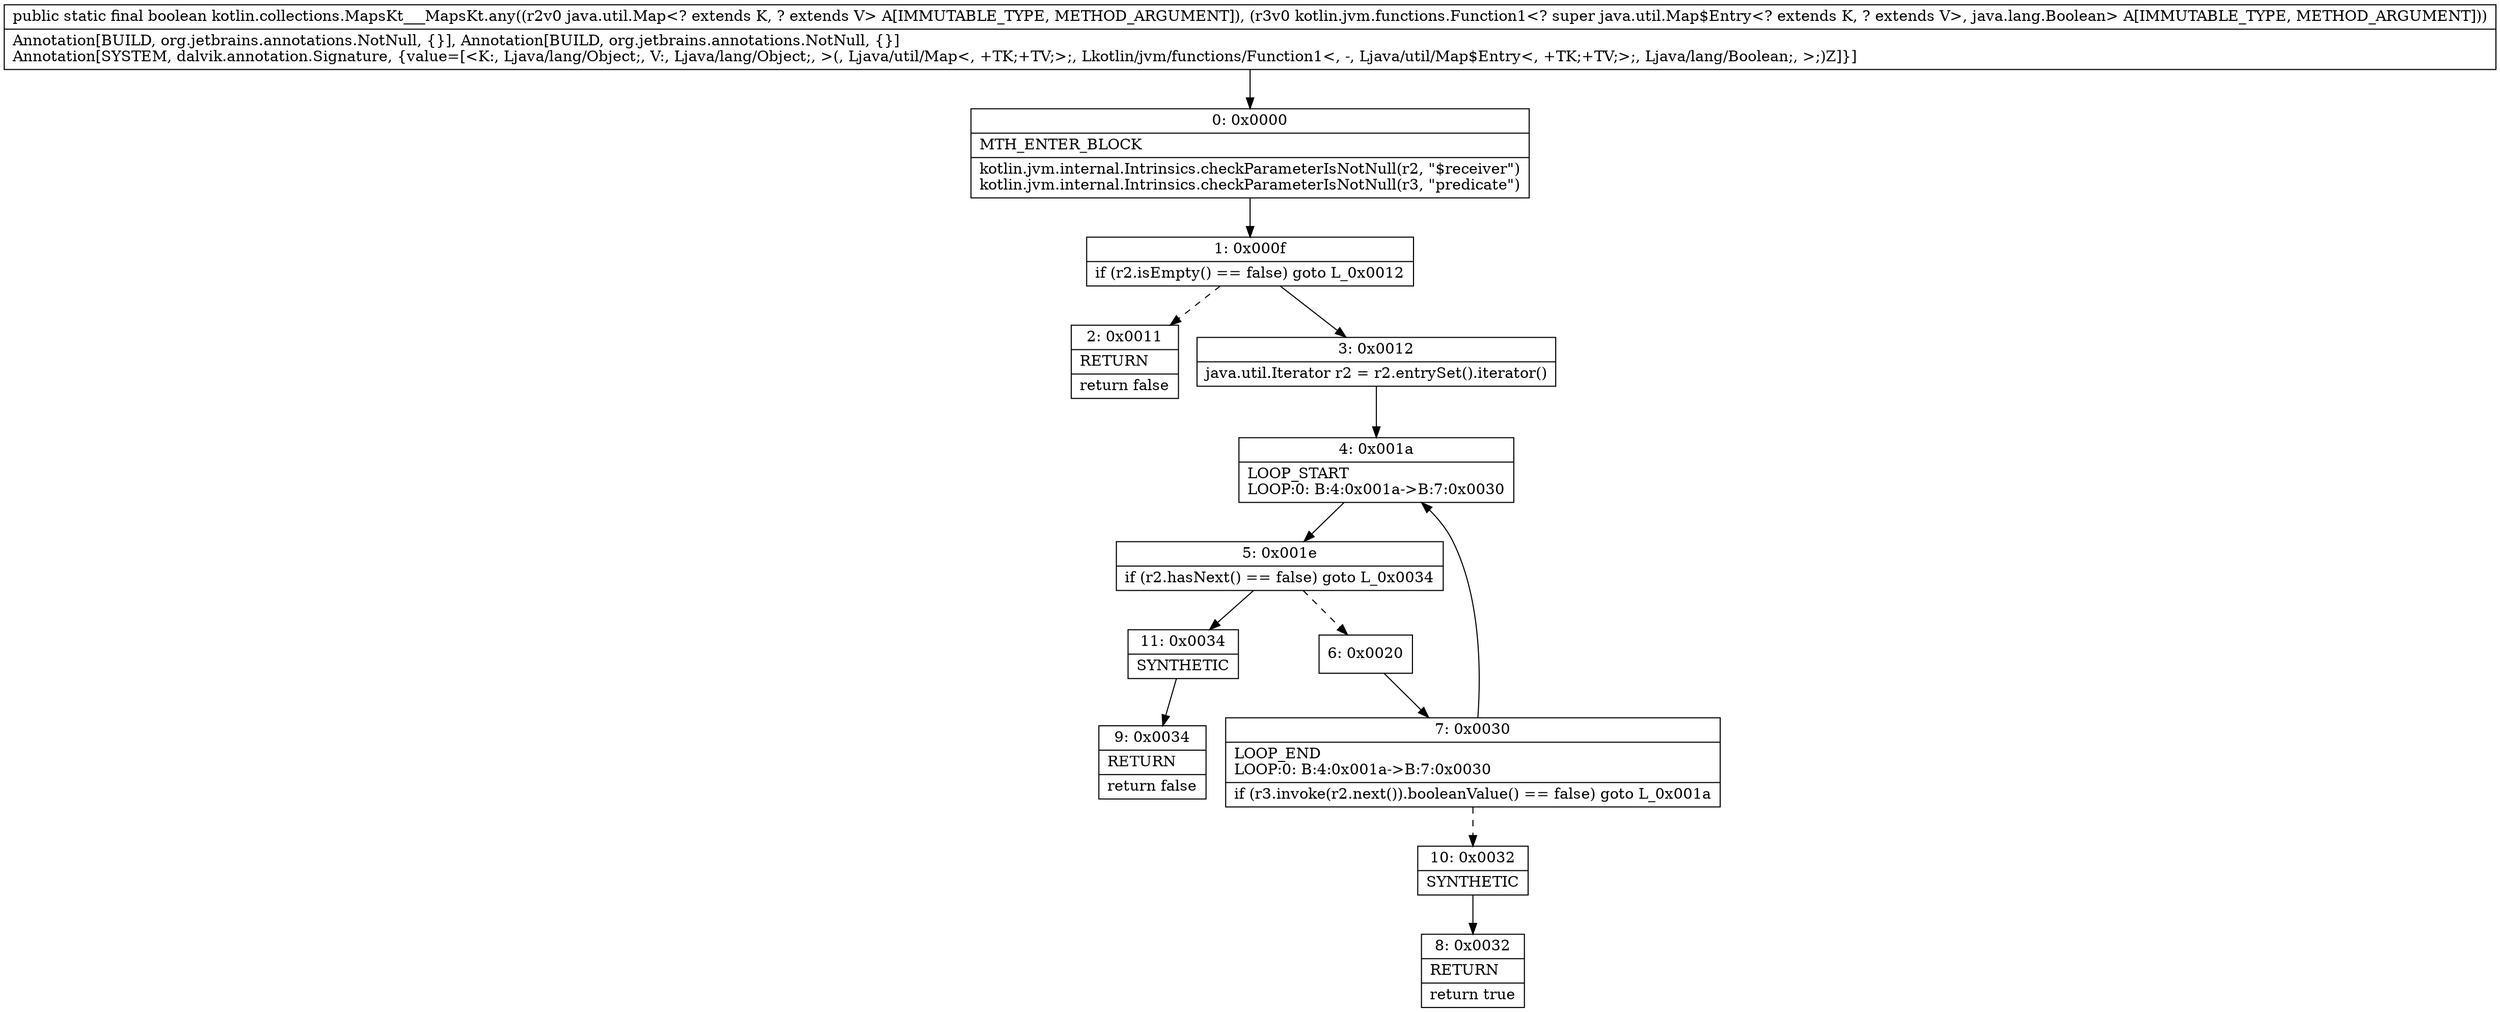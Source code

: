 digraph "CFG forkotlin.collections.MapsKt___MapsKt.any(Ljava\/util\/Map;Lkotlin\/jvm\/functions\/Function1;)Z" {
Node_0 [shape=record,label="{0\:\ 0x0000|MTH_ENTER_BLOCK\l|kotlin.jvm.internal.Intrinsics.checkParameterIsNotNull(r2, \"$receiver\")\lkotlin.jvm.internal.Intrinsics.checkParameterIsNotNull(r3, \"predicate\")\l}"];
Node_1 [shape=record,label="{1\:\ 0x000f|if (r2.isEmpty() == false) goto L_0x0012\l}"];
Node_2 [shape=record,label="{2\:\ 0x0011|RETURN\l|return false\l}"];
Node_3 [shape=record,label="{3\:\ 0x0012|java.util.Iterator r2 = r2.entrySet().iterator()\l}"];
Node_4 [shape=record,label="{4\:\ 0x001a|LOOP_START\lLOOP:0: B:4:0x001a\-\>B:7:0x0030\l}"];
Node_5 [shape=record,label="{5\:\ 0x001e|if (r2.hasNext() == false) goto L_0x0034\l}"];
Node_6 [shape=record,label="{6\:\ 0x0020}"];
Node_7 [shape=record,label="{7\:\ 0x0030|LOOP_END\lLOOP:0: B:4:0x001a\-\>B:7:0x0030\l|if (r3.invoke(r2.next()).booleanValue() == false) goto L_0x001a\l}"];
Node_8 [shape=record,label="{8\:\ 0x0032|RETURN\l|return true\l}"];
Node_9 [shape=record,label="{9\:\ 0x0034|RETURN\l|return false\l}"];
Node_10 [shape=record,label="{10\:\ 0x0032|SYNTHETIC\l}"];
Node_11 [shape=record,label="{11\:\ 0x0034|SYNTHETIC\l}"];
MethodNode[shape=record,label="{public static final boolean kotlin.collections.MapsKt___MapsKt.any((r2v0 java.util.Map\<? extends K, ? extends V\> A[IMMUTABLE_TYPE, METHOD_ARGUMENT]), (r3v0 kotlin.jvm.functions.Function1\<? super java.util.Map$Entry\<? extends K, ? extends V\>, java.lang.Boolean\> A[IMMUTABLE_TYPE, METHOD_ARGUMENT]))  | Annotation[BUILD, org.jetbrains.annotations.NotNull, \{\}], Annotation[BUILD, org.jetbrains.annotations.NotNull, \{\}]\lAnnotation[SYSTEM, dalvik.annotation.Signature, \{value=[\<K:, Ljava\/lang\/Object;, V:, Ljava\/lang\/Object;, \>(, Ljava\/util\/Map\<, +TK;+TV;\>;, Lkotlin\/jvm\/functions\/Function1\<, \-, Ljava\/util\/Map$Entry\<, +TK;+TV;\>;, Ljava\/lang\/Boolean;, \>;)Z]\}]\l}"];
MethodNode -> Node_0;
Node_0 -> Node_1;
Node_1 -> Node_2[style=dashed];
Node_1 -> Node_3;
Node_3 -> Node_4;
Node_4 -> Node_5;
Node_5 -> Node_6[style=dashed];
Node_5 -> Node_11;
Node_6 -> Node_7;
Node_7 -> Node_4;
Node_7 -> Node_10[style=dashed];
Node_10 -> Node_8;
Node_11 -> Node_9;
}

